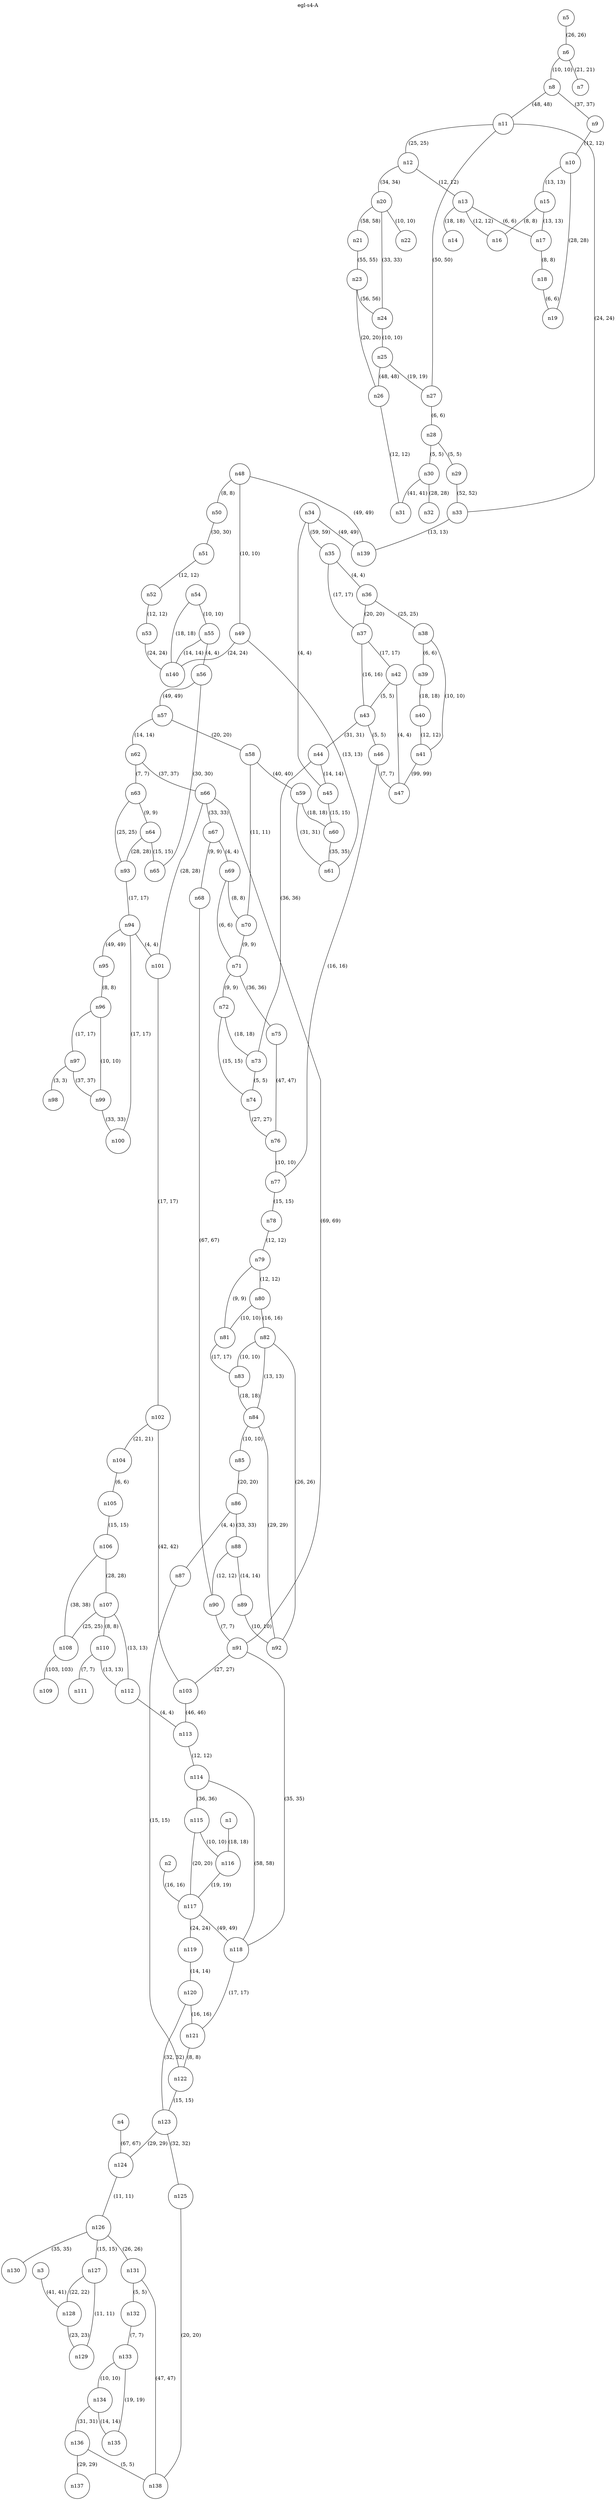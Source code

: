 strict graph egl_s4_A {
node [shape=circle];
label="egl-s4-A";
labelloc=top;
labeljust=center;
n1;
n2;
n3;
n4;
n5;
n6;
n7;
n8;
n9;
n10;
n11;
n12;
n13;
n14;
n15;
n16;
n17;
n18;
n19;
n20;
n21;
n22;
n23;
n24;
n25;
n26;
n27;
n28;
n29;
n30;
n31;
n32;
n33;
n34;
n35;
n36;
n37;
n38;
n39;
n40;
n41;
n42;
n43;
n44;
n45;
n46;
n47;
n48;
n49;
n50;
n51;
n52;
n53;
n54;
n55;
n56;
n57;
n58;
n59;
n60;
n61;
n62;
n63;
n64;
n65;
n66;
n67;
n68;
n69;
n70;
n71;
n72;
n73;
n74;
n75;
n76;
n77;
n78;
n79;
n80;
n81;
n82;
n83;
n84;
n85;
n86;
n87;
n88;
n89;
n90;
n91;
n92;
n93;
n94;
n95;
n96;
n97;
n98;
n99;
n100;
n101;
n102;
n103;
n104;
n105;
n106;
n107;
n108;
n109;
n110;
n111;
n112;
n113;
n114;
n115;
n116;
n117;
n118;
n119;
n120;
n121;
n122;
n123;
n124;
n125;
n126;
n127;
n128;
n129;
n130;
n131;
n132;
n133;
n134;
n135;
n136;
n137;
n138;
n139;
n140;
n5--n6[label="(26, 26)"];
n6--n7[label="(21, 21)"];
n6--n8[label="(10, 10)"];
n8--n9[label="(37, 37)"];
n9--n10[label="(12, 12)"];
n8--n11[label="(48, 48)"];
n11--n12[label="(25, 25)"];
n12--n13[label="(12, 12)"];
n13--n14[label="(18, 18)"];
n10--n15[label="(13, 13)"];
n15--n16[label="(8, 8)"];
n15--n17[label="(13, 13)"];
n13--n17[label="(6, 6)"];
n13--n16[label="(12, 12)"];
n17--n18[label="(8, 8)"];
n18--n19[label="(6, 6)"];
n10--n19[label="(28, 28)"];
n12--n20[label="(34, 34)"];
n20--n21[label="(58, 58)"];
n20--n22[label="(10, 10)"];
n21--n23[label="(55, 55)"];
n20--n24[label="(33, 33)"];
n23--n24[label="(56, 56)"];
n24--n25[label="(10, 10)"];
n25--n26[label="(48, 48)"];
n23--n26[label="(20, 20)"];
n25--n27[label="(19, 19)"];
n27--n28[label="(6, 6)"];
n28--n29[label="(5, 5)"];
n28--n30[label="(5, 5)"];
n30--n31[label="(41, 41)"];
n26--n31[label="(12, 12)"];
n30--n32[label="(28, 28)"];
n29--n33[label="(52, 52)"];
n11--n33[label="(24, 24)"];
n34--n139[label="(49, 49)"];
n34--n35[label="(59, 59)"];
n35--n36[label="(4, 4)"];
n35--n37[label="(17, 17)"];
n36--n37[label="(20, 20)"];
n36--n38[label="(25, 25)"];
n38--n39[label="(6, 6)"];
n39--n40[label="(18, 18)"];
n40--n41[label="(12, 12)"];
n38--n41[label="(10, 10)"];
n41--n47[label="(99, 99)"];
n37--n42[label="(17, 17)"];
n42--n43[label="(5, 5)"];
n37--n43[label="(16, 16)"];
n43--n44[label="(31, 31)"];
n44--n45[label="(14, 14)"];
n34--n45[label="(4, 4)"];
n42--n47[label="(4, 4)"];
n46--n47[label="(7, 7)"];
n43--n46[label="(5, 5)"];
n33--n139[label="(13, 13)"];
n48--n139[label="(49, 49)"];
n48--n49[label="(10, 10)"];
n48--n50[label="(8, 8)"];
n50--n51[label="(30, 30)"];
n51--n52[label="(12, 12)"];
n52--n53[label="(12, 12)"];
n53--n140[label="(24, 24)"];
n49--n140[label="(24, 24)"];
n54--n55[label="(10, 10)"];
n55--n56[label="(4, 4)"];
n56--n57[label="(49, 49)"];
n57--n58[label="(20, 20)"];
n58--n59[label="(40, 40)"];
n59--n60[label="(18, 18)"];
n45--n60[label="(15, 15)"];
n60--n61[label="(35, 35)"];
n59--n61[label="(31, 31)"];
n49--n61[label="(13, 13)"];
n57--n62[label="(14, 14)"];
n62--n63[label="(7, 7)"];
n63--n64[label="(9, 9)"];
n64--n65[label="(15, 15)"];
n56--n65[label="(30, 30)"];
n62--n66[label="(37, 37)"];
n66--n67[label="(33, 33)"];
n67--n68[label="(9, 9)"];
n67--n69[label="(4, 4)"];
n69--n70[label="(8, 8)"];
n70--n71[label="(9, 9)"];
n69--n71[label="(6, 6)"];
n71--n72[label="(9, 9)"];
n72--n73[label="(18, 18)"];
n72--n74[label="(15, 15)"];
n73--n74[label="(5, 5)"];
n44--n73[label="(36, 36)"];
n71--n75[label="(36, 36)"];
n75--n76[label="(47, 47)"];
n74--n76[label="(27, 27)"];
n76--n77[label="(10, 10)"];
n46--n77[label="(16, 16)"];
n77--n78[label="(15, 15)"];
n78--n79[label="(12, 12)"];
n79--n80[label="(12, 12)"];
n79--n81[label="(9, 9)"];
n80--n81[label="(10, 10)"];
n80--n82[label="(16, 16)"];
n82--n83[label="(10, 10)"];
n81--n83[label="(17, 17)"];
n82--n84[label="(13, 13)"];
n83--n84[label="(18, 18)"];
n84--n85[label="(10, 10)"];
n85--n86[label="(20, 20)"];
n86--n87[label="(4, 4)"];
n86--n88[label="(33, 33)"];
n88--n89[label="(14, 14)"];
n88--n90[label="(12, 12)"];
n90--n91[label="(7, 7)"];
n68--n90[label="(67, 67)"];
n66--n91[label="(69, 69)"];
n89--n92[label="(10, 10)"];
n82--n92[label="(26, 26)"];
n84--n92[label="(29, 29)"];
n64--n93[label="(28, 28)"];
n63--n93[label="(25, 25)"];
n93--n94[label="(17, 17)"];
n94--n95[label="(49, 49)"];
n95--n96[label="(8, 8)"];
n96--n97[label="(17, 17)"];
n97--n98[label="(3, 3)"];
n96--n99[label="(10, 10)"];
n97--n99[label="(37, 37)"];
n99--n100[label="(33, 33)"];
n94--n100[label="(17, 17)"];
n94--n101[label="(4, 4)"];
n66--n101[label="(28, 28)"];
n101--n102[label="(17, 17)"];
n102--n103[label="(42, 42)"];
n91--n103[label="(27, 27)"];
n102--n104[label="(21, 21)"];
n104--n105[label="(6, 6)"];
n105--n106[label="(15, 15)"];
n106--n107[label="(28, 28)"];
n107--n108[label="(25, 25)"];
n106--n108[label="(38, 38)"];
n108--n109[label="(103, 103)"];
n107--n110[label="(8, 8)"];
n110--n111[label="(7, 7)"];
n110--n112[label="(13, 13)"];
n107--n112[label="(13, 13)"];
n112--n113[label="(4, 4)"];
n103--n113[label="(46, 46)"];
n113--n114[label="(12, 12)"];
n114--n115[label="(36, 36)"];
n115--n116[label="(10, 10)"];
n1--n116[label="(18, 18)"];
n116--n117[label="(19, 19)"];
n115--n117[label="(20, 20)"];
n2--n117[label="(16, 16)"];
n117--n118[label="(49, 49)"];
n117--n119[label="(24, 24)"];
n119--n120[label="(14, 14)"];
n114--n118[label="(58, 58)"];
n91--n118[label="(35, 35)"];
n118--n121[label="(17, 17)"];
n120--n121[label="(16, 16)"];
n121--n122[label="(8, 8)"];
n87--n122[label="(15, 15)"];
n122--n123[label="(15, 15)"];
n123--n124[label="(29, 29)"];
n120--n123[label="(32, 32)"];
n123--n125[label="(32, 32)"];
n4--n124[label="(67, 67)"];
n124--n126[label="(11, 11)"];
n126--n127[label="(15, 15)"];
n127--n128[label="(22, 22)"];
n3--n128[label="(41, 41)"];
n128--n129[label="(23, 23)"];
n127--n129[label="(11, 11)"];
n126--n130[label="(35, 35)"];
n126--n131[label="(26, 26)"];
n131--n132[label="(5, 5)"];
n132--n133[label="(7, 7)"];
n133--n134[label="(10, 10)"];
n133--n135[label="(19, 19)"];
n134--n135[label="(14, 14)"];
n134--n136[label="(31, 31)"];
n136--n137[label="(29, 29)"];
n136--n138[label="(5, 5)"];
n131--n138[label="(47, 47)"];
n125--n138[label="(20, 20)"];
n55--n140[label="(14, 14)"];
n54--n140[label="(18, 18)"];
n11--n27[label="(50, 50)"];
n58--n70[label="(11, 11)"];
}
